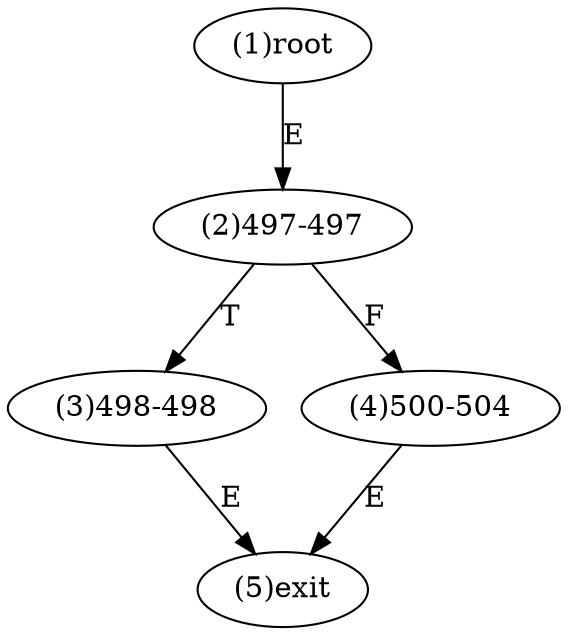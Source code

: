 digraph "" { 
1[ label="(1)root"];
2[ label="(2)497-497"];
3[ label="(3)498-498"];
4[ label="(4)500-504"];
5[ label="(5)exit"];
1->2[ label="E"];
2->4[ label="F"];
2->3[ label="T"];
3->5[ label="E"];
4->5[ label="E"];
}